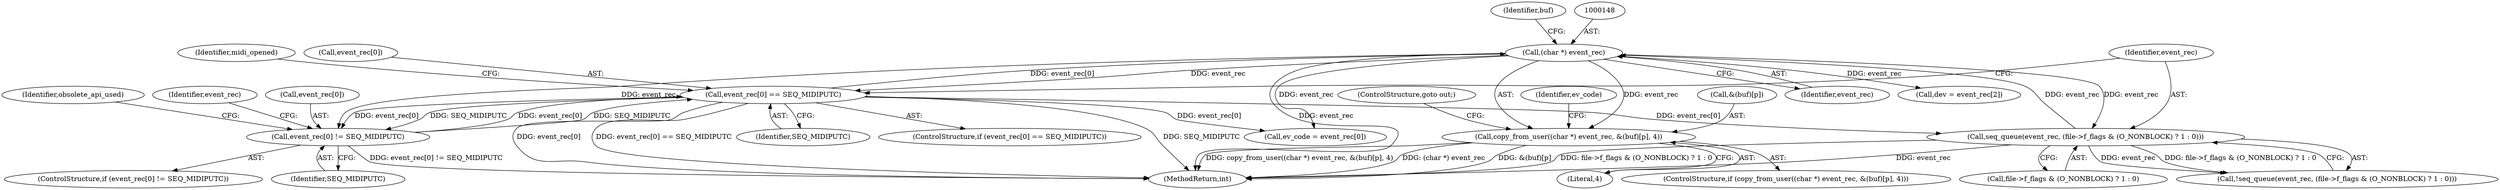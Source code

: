 digraph "0_linux_b769f49463711205d57286e64cf535ed4daf59e9_1@API" {
"1000146" [label="(Call,copy_from_user((char *) event_rec, &(buf)[p], 4))"];
"1000147" [label="(Call,(char *) event_rec)"];
"1000306" [label="(Call,event_rec[0] == SEQ_MIDIPUTC)"];
"1000297" [label="(Call,event_rec[0] != SEQ_MIDIPUTC)"];
"1000367" [label="(Call,seq_queue(event_rec, (file->f_flags & (O_NONBLOCK) ? 1 : 0)))"];
"1000157" [label="(Identifier,ev_code)"];
"1000150" [label="(Call,&(buf)[p])"];
"1000156" [label="(Call,ev_code = event_rec[0])"];
"1000146" [label="(Call,copy_from_user((char *) event_rec, &(buf)[p], 4))"];
"1000315" [label="(Identifier,midi_opened)"];
"1000155" [label="(ControlStructure,goto out;)"];
"1000303" [label="(Identifier,obsolete_api_used)"];
"1000416" [label="(MethodReturn,int)"];
"1000297" [label="(Call,event_rec[0] != SEQ_MIDIPUTC)"];
"1000296" [label="(ControlStructure,if (event_rec[0] != SEQ_MIDIPUTC))"];
"1000367" [label="(Call,seq_queue(event_rec, (file->f_flags & (O_NONBLOCK) ? 1 : 0)))"];
"1000154" [label="(Literal,4)"];
"1000149" [label="(Identifier,event_rec)"];
"1000310" [label="(Identifier,SEQ_MIDIPUTC)"];
"1000323" [label="(Call,dev = event_rec[2])"];
"1000366" [label="(Call,!seq_queue(event_rec, (file->f_flags & (O_NONBLOCK) ? 1 : 0)))"];
"1000305" [label="(ControlStructure,if (event_rec[0] == SEQ_MIDIPUTC))"];
"1000307" [label="(Call,event_rec[0])"];
"1000369" [label="(Call,file->f_flags & (O_NONBLOCK) ? 1 : 0)"];
"1000301" [label="(Identifier,SEQ_MIDIPUTC)"];
"1000308" [label="(Identifier,event_rec)"];
"1000147" [label="(Call,(char *) event_rec)"];
"1000145" [label="(ControlStructure,if (copy_from_user((char *) event_rec, &(buf)[p], 4)))"];
"1000152" [label="(Identifier,buf)"];
"1000306" [label="(Call,event_rec[0] == SEQ_MIDIPUTC)"];
"1000298" [label="(Call,event_rec[0])"];
"1000368" [label="(Identifier,event_rec)"];
"1000146" -> "1000145"  [label="AST: "];
"1000146" -> "1000154"  [label="CFG: "];
"1000147" -> "1000146"  [label="AST: "];
"1000150" -> "1000146"  [label="AST: "];
"1000154" -> "1000146"  [label="AST: "];
"1000155" -> "1000146"  [label="CFG: "];
"1000157" -> "1000146"  [label="CFG: "];
"1000146" -> "1000416"  [label="DDG: &(buf)[p]"];
"1000146" -> "1000416"  [label="DDG: copy_from_user((char *) event_rec, &(buf)[p], 4)"];
"1000146" -> "1000416"  [label="DDG: (char *) event_rec"];
"1000147" -> "1000146"  [label="DDG: event_rec"];
"1000147" -> "1000149"  [label="CFG: "];
"1000148" -> "1000147"  [label="AST: "];
"1000149" -> "1000147"  [label="AST: "];
"1000152" -> "1000147"  [label="CFG: "];
"1000147" -> "1000416"  [label="DDG: event_rec"];
"1000306" -> "1000147"  [label="DDG: event_rec[0]"];
"1000367" -> "1000147"  [label="DDG: event_rec"];
"1000147" -> "1000156"  [label="DDG: event_rec"];
"1000147" -> "1000297"  [label="DDG: event_rec"];
"1000147" -> "1000306"  [label="DDG: event_rec"];
"1000147" -> "1000323"  [label="DDG: event_rec"];
"1000147" -> "1000367"  [label="DDG: event_rec"];
"1000306" -> "1000305"  [label="AST: "];
"1000306" -> "1000310"  [label="CFG: "];
"1000307" -> "1000306"  [label="AST: "];
"1000310" -> "1000306"  [label="AST: "];
"1000315" -> "1000306"  [label="CFG: "];
"1000368" -> "1000306"  [label="CFG: "];
"1000306" -> "1000416"  [label="DDG: SEQ_MIDIPUTC"];
"1000306" -> "1000416"  [label="DDG: event_rec[0]"];
"1000306" -> "1000416"  [label="DDG: event_rec[0] == SEQ_MIDIPUTC"];
"1000306" -> "1000156"  [label="DDG: event_rec[0]"];
"1000306" -> "1000297"  [label="DDG: event_rec[0]"];
"1000306" -> "1000297"  [label="DDG: SEQ_MIDIPUTC"];
"1000297" -> "1000306"  [label="DDG: event_rec[0]"];
"1000297" -> "1000306"  [label="DDG: SEQ_MIDIPUTC"];
"1000306" -> "1000367"  [label="DDG: event_rec[0]"];
"1000297" -> "1000296"  [label="AST: "];
"1000297" -> "1000301"  [label="CFG: "];
"1000298" -> "1000297"  [label="AST: "];
"1000301" -> "1000297"  [label="AST: "];
"1000303" -> "1000297"  [label="CFG: "];
"1000308" -> "1000297"  [label="CFG: "];
"1000297" -> "1000416"  [label="DDG: event_rec[0] != SEQ_MIDIPUTC"];
"1000367" -> "1000366"  [label="AST: "];
"1000367" -> "1000369"  [label="CFG: "];
"1000368" -> "1000367"  [label="AST: "];
"1000369" -> "1000367"  [label="AST: "];
"1000366" -> "1000367"  [label="CFG: "];
"1000367" -> "1000416"  [label="DDG: file->f_flags & (O_NONBLOCK) ? 1 : 0"];
"1000367" -> "1000416"  [label="DDG: event_rec"];
"1000367" -> "1000366"  [label="DDG: event_rec"];
"1000367" -> "1000366"  [label="DDG: file->f_flags & (O_NONBLOCK) ? 1 : 0"];
}
